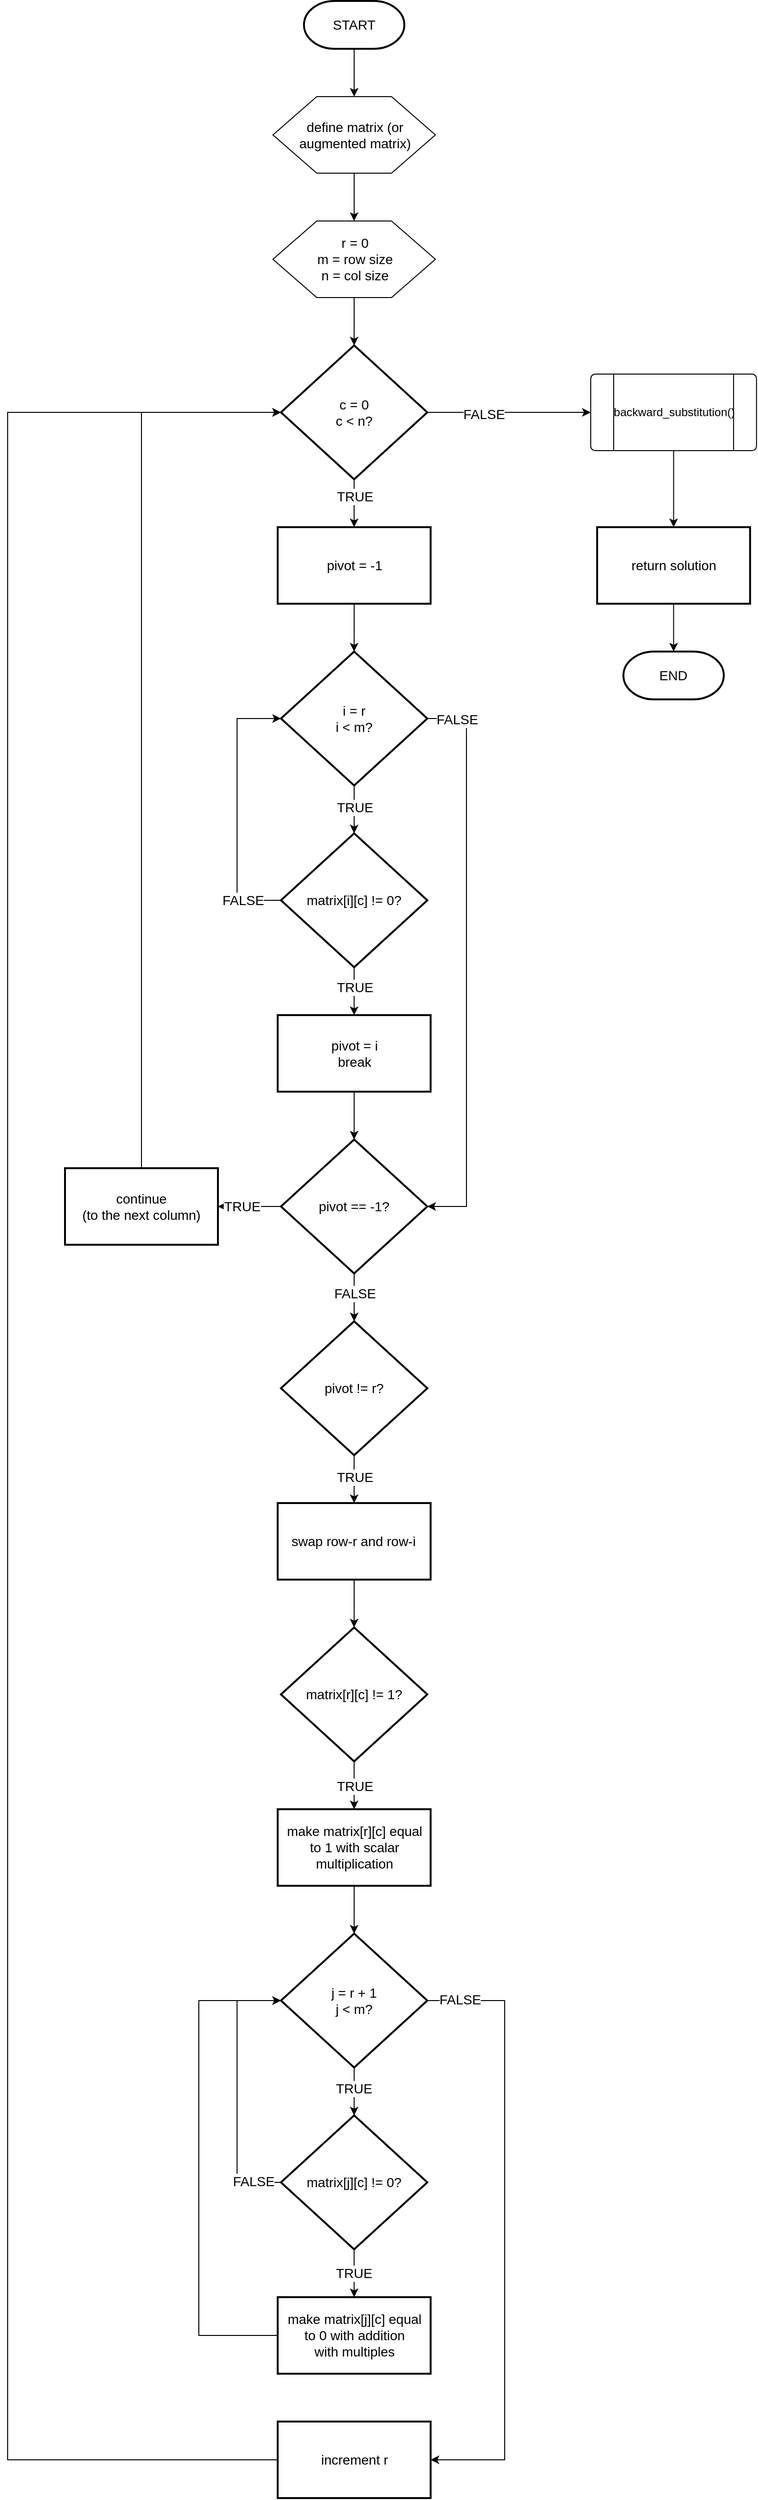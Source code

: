 <mxfile version="28.2.5">
  <diagram name="Page-1" id="vWwkLInZLjURHQhcrtjY">
    <mxGraphModel dx="1895" dy="1002" grid="1" gridSize="10" guides="1" tooltips="1" connect="1" arrows="1" fold="1" page="1" pageScale="1" pageWidth="850" pageHeight="1100" math="0" shadow="0">
      <root>
        <mxCell id="0" />
        <mxCell id="1" parent="0" />
        <mxCell id="6vA8n_HoxN1Lr4v6PDay-3" value="" style="edgeStyle=orthogonalEdgeStyle;rounded=0;orthogonalLoop=1;jettySize=auto;html=1;" parent="1" source="6vA8n_HoxN1Lr4v6PDay-1" target="6vA8n_HoxN1Lr4v6PDay-2" edge="1">
          <mxGeometry relative="1" as="geometry" />
        </mxCell>
        <mxCell id="6vA8n_HoxN1Lr4v6PDay-1" value="START" style="strokeWidth=2;html=1;shape=mxgraph.flowchart.terminator;whiteSpace=wrap;fontSize=14;" parent="1" vertex="1">
          <mxGeometry x="350" y="20" width="105" height="50" as="geometry" />
        </mxCell>
        <mxCell id="6vA8n_HoxN1Lr4v6PDay-5" value="" style="edgeStyle=orthogonalEdgeStyle;rounded=0;orthogonalLoop=1;jettySize=auto;html=1;" parent="1" source="6vA8n_HoxN1Lr4v6PDay-2" target="6vA8n_HoxN1Lr4v6PDay-4" edge="1">
          <mxGeometry relative="1" as="geometry" />
        </mxCell>
        <mxCell id="6vA8n_HoxN1Lr4v6PDay-2" value="define matrix (or&lt;div&gt;augmented matrix)&lt;/div&gt;" style="verticalLabelPosition=middle;verticalAlign=middle;html=1;shape=hexagon;perimeter=hexagonPerimeter2;arcSize=6;size=0.27;labelPosition=center;align=center;fontSize=14;" parent="1" vertex="1">
          <mxGeometry x="317.5" y="120" width="170" height="80" as="geometry" />
        </mxCell>
        <mxCell id="6vA8n_HoxN1Lr4v6PDay-7" value="" style="edgeStyle=orthogonalEdgeStyle;rounded=0;orthogonalLoop=1;jettySize=auto;html=1;" parent="1" source="6vA8n_HoxN1Lr4v6PDay-4" target="6vA8n_HoxN1Lr4v6PDay-6" edge="1">
          <mxGeometry relative="1" as="geometry" />
        </mxCell>
        <mxCell id="6vA8n_HoxN1Lr4v6PDay-4" value="r = 0&lt;div&gt;m = row size&lt;/div&gt;&lt;div&gt;n = col size&lt;/div&gt;" style="verticalLabelPosition=middle;verticalAlign=middle;html=1;shape=hexagon;perimeter=hexagonPerimeter2;arcSize=6;size=0.27;labelPosition=center;align=center;fontSize=14;" parent="1" vertex="1">
          <mxGeometry x="317.5" y="250" width="170" height="80" as="geometry" />
        </mxCell>
        <mxCell id="6vA8n_HoxN1Lr4v6PDay-9" value="" style="edgeStyle=orthogonalEdgeStyle;rounded=0;orthogonalLoop=1;jettySize=auto;html=1;" parent="1" source="6vA8n_HoxN1Lr4v6PDay-6" target="6vA8n_HoxN1Lr4v6PDay-8" edge="1">
          <mxGeometry relative="1" as="geometry" />
        </mxCell>
        <mxCell id="0ZIrBkC216AB6fB7t34_-3" value="&lt;font style=&quot;font-size: 14px;&quot;&gt;TRUE&lt;/font&gt;" style="edgeLabel;html=1;align=center;verticalAlign=middle;resizable=0;points=[];" parent="6vA8n_HoxN1Lr4v6PDay-9" vertex="1" connectable="0">
          <mxGeometry x="-0.272" relative="1" as="geometry">
            <mxPoint as="offset" />
          </mxGeometry>
        </mxCell>
        <mxCell id="o5ZbxaXZusvUwYKz_Xer-2" style="edgeStyle=orthogonalEdgeStyle;rounded=0;orthogonalLoop=1;jettySize=auto;html=1;exitX=1;exitY=0.5;exitDx=0;exitDy=0;exitPerimeter=0;entryX=0;entryY=0.5;entryDx=0;entryDy=0;" edge="1" parent="1" source="6vA8n_HoxN1Lr4v6PDay-6" target="o5ZbxaXZusvUwYKz_Xer-1">
          <mxGeometry relative="1" as="geometry" />
        </mxCell>
        <mxCell id="o5ZbxaXZusvUwYKz_Xer-3" value="&lt;span style=&quot;font-size: 14px;&quot;&gt;FALSE&lt;/span&gt;" style="edgeLabel;html=1;align=center;verticalAlign=middle;resizable=0;points=[];" vertex="1" connectable="0" parent="o5ZbxaXZusvUwYKz_Xer-2">
          <mxGeometry x="-0.309" y="-2" relative="1" as="geometry">
            <mxPoint as="offset" />
          </mxGeometry>
        </mxCell>
        <mxCell id="6vA8n_HoxN1Lr4v6PDay-6" value="c = 0&lt;div&gt;c &amp;lt; n?&lt;/div&gt;" style="strokeWidth=2;html=1;shape=mxgraph.flowchart.decision;whiteSpace=wrap;fontSize=14;" parent="1" vertex="1">
          <mxGeometry x="325.93" y="380" width="153.13" height="140" as="geometry" />
        </mxCell>
        <mxCell id="6vA8n_HoxN1Lr4v6PDay-11" value="" style="edgeStyle=orthogonalEdgeStyle;rounded=0;orthogonalLoop=1;jettySize=auto;html=1;" parent="1" source="6vA8n_HoxN1Lr4v6PDay-8" target="6vA8n_HoxN1Lr4v6PDay-10" edge="1">
          <mxGeometry relative="1" as="geometry" />
        </mxCell>
        <mxCell id="6vA8n_HoxN1Lr4v6PDay-8" value="pivot = -1" style="rounded=1;whiteSpace=wrap;html=1;absoluteArcSize=1;arcSize=0;strokeWidth=2;fontSize=14;" parent="1" vertex="1">
          <mxGeometry x="322.5" y="570" width="160" height="80" as="geometry" />
        </mxCell>
        <mxCell id="6vA8n_HoxN1Lr4v6PDay-16" value="" style="edgeStyle=orthogonalEdgeStyle;rounded=0;orthogonalLoop=1;jettySize=auto;html=1;" parent="1" source="6vA8n_HoxN1Lr4v6PDay-10" target="6vA8n_HoxN1Lr4v6PDay-12" edge="1">
          <mxGeometry relative="1" as="geometry" />
        </mxCell>
        <mxCell id="6vA8n_HoxN1Lr4v6PDay-18" value="&lt;font style=&quot;font-size: 14px;&quot;&gt;TRUE&lt;/font&gt;" style="edgeLabel;html=1;align=center;verticalAlign=middle;resizable=0;points=[];" parent="6vA8n_HoxN1Lr4v6PDay-16" vertex="1" connectable="0">
          <mxGeometry x="-0.096" relative="1" as="geometry">
            <mxPoint as="offset" />
          </mxGeometry>
        </mxCell>
        <mxCell id="6vA8n_HoxN1Lr4v6PDay-10" value="i = r&lt;div&gt;i &amp;lt; m?&lt;/div&gt;" style="strokeWidth=2;html=1;shape=mxgraph.flowchart.decision;whiteSpace=wrap;fontSize=14;" parent="1" vertex="1">
          <mxGeometry x="325.93" y="700" width="153.13" height="140" as="geometry" />
        </mxCell>
        <mxCell id="6vA8n_HoxN1Lr4v6PDay-14" value="" style="edgeStyle=orthogonalEdgeStyle;rounded=0;orthogonalLoop=1;jettySize=auto;html=1;" parent="1" source="6vA8n_HoxN1Lr4v6PDay-12" target="6vA8n_HoxN1Lr4v6PDay-13" edge="1">
          <mxGeometry relative="1" as="geometry" />
        </mxCell>
        <mxCell id="6vA8n_HoxN1Lr4v6PDay-19" value="&lt;font style=&quot;font-size: 14px;&quot;&gt;TRUE&lt;/font&gt;" style="edgeLabel;html=1;align=center;verticalAlign=middle;resizable=0;points=[];" parent="6vA8n_HoxN1Lr4v6PDay-14" vertex="1" connectable="0">
          <mxGeometry x="-0.187" relative="1" as="geometry">
            <mxPoint as="offset" />
          </mxGeometry>
        </mxCell>
        <mxCell id="6vA8n_HoxN1Lr4v6PDay-12" value="matrix[i][c] != 0?" style="strokeWidth=2;html=1;shape=mxgraph.flowchart.decision;whiteSpace=wrap;fontSize=14;" parent="1" vertex="1">
          <mxGeometry x="325.93" y="890" width="153.13" height="140" as="geometry" />
        </mxCell>
        <mxCell id="6vA8n_HoxN1Lr4v6PDay-22" value="" style="edgeStyle=orthogonalEdgeStyle;rounded=0;orthogonalLoop=1;jettySize=auto;html=1;" parent="1" source="6vA8n_HoxN1Lr4v6PDay-13" target="6vA8n_HoxN1Lr4v6PDay-21" edge="1">
          <mxGeometry relative="1" as="geometry" />
        </mxCell>
        <mxCell id="6vA8n_HoxN1Lr4v6PDay-13" value="pivot = i&lt;div&gt;break&lt;/div&gt;" style="rounded=1;whiteSpace=wrap;html=1;absoluteArcSize=1;arcSize=0;strokeWidth=2;fontSize=14;" parent="1" vertex="1">
          <mxGeometry x="322.5" y="1080" width="160" height="80" as="geometry" />
        </mxCell>
        <mxCell id="6vA8n_HoxN1Lr4v6PDay-15" style="edgeStyle=orthogonalEdgeStyle;rounded=0;orthogonalLoop=1;jettySize=auto;html=1;exitX=0;exitY=0.5;exitDx=0;exitDy=0;exitPerimeter=0;entryX=0;entryY=0.5;entryDx=0;entryDy=0;entryPerimeter=0;" parent="1" source="6vA8n_HoxN1Lr4v6PDay-12" target="6vA8n_HoxN1Lr4v6PDay-10" edge="1">
          <mxGeometry relative="1" as="geometry">
            <Array as="points">
              <mxPoint x="280" y="960" />
              <mxPoint x="280" y="770" />
            </Array>
          </mxGeometry>
        </mxCell>
        <mxCell id="6vA8n_HoxN1Lr4v6PDay-20" value="&lt;font style=&quot;font-size: 14px;&quot;&gt;FALSE&lt;/font&gt;" style="edgeLabel;html=1;align=center;verticalAlign=middle;resizable=0;points=[];" parent="6vA8n_HoxN1Lr4v6PDay-15" vertex="1" connectable="0">
          <mxGeometry x="-0.717" relative="1" as="geometry">
            <mxPoint as="offset" />
          </mxGeometry>
        </mxCell>
        <mxCell id="6vA8n_HoxN1Lr4v6PDay-26" value="" style="edgeStyle=orthogonalEdgeStyle;rounded=0;orthogonalLoop=1;jettySize=auto;html=1;" parent="1" source="6vA8n_HoxN1Lr4v6PDay-21" target="6vA8n_HoxN1Lr4v6PDay-25" edge="1">
          <mxGeometry relative="1" as="geometry" />
        </mxCell>
        <mxCell id="6vA8n_HoxN1Lr4v6PDay-28" value="&lt;span style=&quot;font-size: 14px;&quot;&gt;TRUE&lt;/span&gt;" style="edgeLabel;html=1;align=center;verticalAlign=middle;resizable=0;points=[];" parent="6vA8n_HoxN1Lr4v6PDay-26" vertex="1" connectable="0">
          <mxGeometry x="0.252" relative="1" as="geometry">
            <mxPoint as="offset" />
          </mxGeometry>
        </mxCell>
        <mxCell id="6vA8n_HoxN1Lr4v6PDay-33" value="" style="edgeStyle=orthogonalEdgeStyle;rounded=0;orthogonalLoop=1;jettySize=auto;html=1;" parent="1" source="6vA8n_HoxN1Lr4v6PDay-21" target="6vA8n_HoxN1Lr4v6PDay-32" edge="1">
          <mxGeometry relative="1" as="geometry" />
        </mxCell>
        <mxCell id="6vA8n_HoxN1Lr4v6PDay-34" value="&lt;span style=&quot;font-size: 14px;&quot;&gt;FALSE&lt;/span&gt;" style="edgeLabel;html=1;align=center;verticalAlign=middle;resizable=0;points=[];" parent="6vA8n_HoxN1Lr4v6PDay-33" vertex="1" connectable="0">
          <mxGeometry x="-0.176" relative="1" as="geometry">
            <mxPoint as="offset" />
          </mxGeometry>
        </mxCell>
        <mxCell id="6vA8n_HoxN1Lr4v6PDay-21" value="pivot == -1?" style="strokeWidth=2;html=1;shape=mxgraph.flowchart.decision;whiteSpace=wrap;fontSize=14;" parent="1" vertex="1">
          <mxGeometry x="325.94" y="1210" width="153.13" height="140" as="geometry" />
        </mxCell>
        <mxCell id="6vA8n_HoxN1Lr4v6PDay-23" style="edgeStyle=orthogonalEdgeStyle;rounded=0;orthogonalLoop=1;jettySize=auto;html=1;exitX=1;exitY=0.5;exitDx=0;exitDy=0;exitPerimeter=0;entryX=1;entryY=0.5;entryDx=0;entryDy=0;entryPerimeter=0;" parent="1" source="6vA8n_HoxN1Lr4v6PDay-10" target="6vA8n_HoxN1Lr4v6PDay-21" edge="1">
          <mxGeometry relative="1" as="geometry">
            <Array as="points">
              <mxPoint x="520" y="770" />
              <mxPoint x="520" y="1280" />
            </Array>
          </mxGeometry>
        </mxCell>
        <mxCell id="6vA8n_HoxN1Lr4v6PDay-24" value="&lt;span style=&quot;font-size: 14px;&quot;&gt;FALSE&lt;/span&gt;" style="edgeLabel;html=1;align=center;verticalAlign=middle;resizable=0;points=[];" parent="6vA8n_HoxN1Lr4v6PDay-23" vertex="1" connectable="0">
          <mxGeometry x="-0.895" y="-1" relative="1" as="geometry">
            <mxPoint as="offset" />
          </mxGeometry>
        </mxCell>
        <mxCell id="6vA8n_HoxN1Lr4v6PDay-25" value="continue&lt;div&gt;(to the next column)&lt;/div&gt;" style="rounded=1;whiteSpace=wrap;html=1;absoluteArcSize=1;arcSize=0;strokeWidth=2;fontSize=14;" parent="1" vertex="1">
          <mxGeometry x="100" y="1240" width="160" height="80" as="geometry" />
        </mxCell>
        <mxCell id="6vA8n_HoxN1Lr4v6PDay-29" style="edgeStyle=orthogonalEdgeStyle;rounded=0;orthogonalLoop=1;jettySize=auto;html=1;exitX=0.5;exitY=0;exitDx=0;exitDy=0;entryX=0;entryY=0.5;entryDx=0;entryDy=0;entryPerimeter=0;" parent="1" source="6vA8n_HoxN1Lr4v6PDay-25" target="6vA8n_HoxN1Lr4v6PDay-6" edge="1">
          <mxGeometry relative="1" as="geometry" />
        </mxCell>
        <mxCell id="6vA8n_HoxN1Lr4v6PDay-36" value="" style="edgeStyle=orthogonalEdgeStyle;rounded=0;orthogonalLoop=1;jettySize=auto;html=1;" parent="1" source="6vA8n_HoxN1Lr4v6PDay-32" target="6vA8n_HoxN1Lr4v6PDay-35" edge="1">
          <mxGeometry relative="1" as="geometry" />
        </mxCell>
        <mxCell id="6vA8n_HoxN1Lr4v6PDay-37" value="&lt;font style=&quot;font-size: 14px;&quot;&gt;TRUE&lt;/font&gt;" style="edgeLabel;html=1;align=center;verticalAlign=middle;resizable=0;points=[];" parent="6vA8n_HoxN1Lr4v6PDay-36" vertex="1" connectable="0">
          <mxGeometry x="-0.087" relative="1" as="geometry">
            <mxPoint as="offset" />
          </mxGeometry>
        </mxCell>
        <mxCell id="6vA8n_HoxN1Lr4v6PDay-32" value="pivot != r?" style="strokeWidth=2;html=1;shape=mxgraph.flowchart.decision;whiteSpace=wrap;fontSize=14;" parent="1" vertex="1">
          <mxGeometry x="325.94" y="1400" width="153.13" height="140" as="geometry" />
        </mxCell>
        <mxCell id="6vA8n_HoxN1Lr4v6PDay-39" value="" style="edgeStyle=orthogonalEdgeStyle;rounded=0;orthogonalLoop=1;jettySize=auto;html=1;" parent="1" source="6vA8n_HoxN1Lr4v6PDay-35" target="6vA8n_HoxN1Lr4v6PDay-38" edge="1">
          <mxGeometry relative="1" as="geometry" />
        </mxCell>
        <mxCell id="6vA8n_HoxN1Lr4v6PDay-35" value="swap row-r and row-i" style="rounded=1;whiteSpace=wrap;html=1;absoluteArcSize=1;arcSize=0;strokeWidth=2;fontSize=14;" parent="1" vertex="1">
          <mxGeometry x="322.49" y="1590" width="160" height="80" as="geometry" />
        </mxCell>
        <mxCell id="6vA8n_HoxN1Lr4v6PDay-41" value="" style="edgeStyle=orthogonalEdgeStyle;rounded=0;orthogonalLoop=1;jettySize=auto;html=1;" parent="1" source="6vA8n_HoxN1Lr4v6PDay-38" target="6vA8n_HoxN1Lr4v6PDay-40" edge="1">
          <mxGeometry relative="1" as="geometry" />
        </mxCell>
        <mxCell id="6vA8n_HoxN1Lr4v6PDay-42" value="&lt;span style=&quot;font-size: 14px;&quot;&gt;TRUE&lt;/span&gt;" style="edgeLabel;html=1;align=center;verticalAlign=middle;resizable=0;points=[];" parent="6vA8n_HoxN1Lr4v6PDay-41" vertex="1" connectable="0">
          <mxGeometry x="0.016" relative="1" as="geometry">
            <mxPoint as="offset" />
          </mxGeometry>
        </mxCell>
        <mxCell id="6vA8n_HoxN1Lr4v6PDay-38" value="matrix[r][c] != 1?" style="strokeWidth=2;html=1;shape=mxgraph.flowchart.decision;whiteSpace=wrap;fontSize=14;" parent="1" vertex="1">
          <mxGeometry x="325.92" y="1720" width="153.13" height="140" as="geometry" />
        </mxCell>
        <mxCell id="6vA8n_HoxN1Lr4v6PDay-44" value="" style="edgeStyle=orthogonalEdgeStyle;rounded=0;orthogonalLoop=1;jettySize=auto;html=1;" parent="1" source="6vA8n_HoxN1Lr4v6PDay-40" target="6vA8n_HoxN1Lr4v6PDay-43" edge="1">
          <mxGeometry relative="1" as="geometry" />
        </mxCell>
        <mxCell id="6vA8n_HoxN1Lr4v6PDay-40" value="make matrix[r][c] equal&lt;div&gt;to 1 with scalar&lt;/div&gt;&lt;div&gt;multiplication&lt;/div&gt;" style="rounded=1;whiteSpace=wrap;html=1;absoluteArcSize=1;arcSize=0;strokeWidth=2;fontSize=14;" parent="1" vertex="1">
          <mxGeometry x="322.51" y="1910" width="160" height="80" as="geometry" />
        </mxCell>
        <mxCell id="6vA8n_HoxN1Lr4v6PDay-46" value="" style="edgeStyle=orthogonalEdgeStyle;rounded=0;orthogonalLoop=1;jettySize=auto;html=1;" parent="1" source="6vA8n_HoxN1Lr4v6PDay-43" target="6vA8n_HoxN1Lr4v6PDay-45" edge="1">
          <mxGeometry relative="1" as="geometry" />
        </mxCell>
        <mxCell id="6vA8n_HoxN1Lr4v6PDay-49" value="&lt;span style=&quot;font-size: 14px;&quot;&gt;TRUE&lt;/span&gt;" style="edgeLabel;html=1;align=center;verticalAlign=middle;resizable=0;points=[];" parent="6vA8n_HoxN1Lr4v6PDay-46" vertex="1" connectable="0">
          <mxGeometry x="-0.12" y="-1" relative="1" as="geometry">
            <mxPoint as="offset" />
          </mxGeometry>
        </mxCell>
        <mxCell id="6vA8n_HoxN1Lr4v6PDay-55" style="edgeStyle=orthogonalEdgeStyle;rounded=0;orthogonalLoop=1;jettySize=auto;html=1;exitX=1;exitY=0.5;exitDx=0;exitDy=0;exitPerimeter=0;entryX=1;entryY=0.5;entryDx=0;entryDy=0;" parent="1" source="6vA8n_HoxN1Lr4v6PDay-43" target="6vA8n_HoxN1Lr4v6PDay-54" edge="1">
          <mxGeometry relative="1" as="geometry">
            <Array as="points">
              <mxPoint x="560" y="2110" />
              <mxPoint x="560" y="2590" />
            </Array>
          </mxGeometry>
        </mxCell>
        <mxCell id="6vA8n_HoxN1Lr4v6PDay-56" value="&lt;span style=&quot;font-size: 14px;&quot;&gt;FALSE&lt;/span&gt;" style="edgeLabel;html=1;align=center;verticalAlign=middle;resizable=0;points=[];" parent="6vA8n_HoxN1Lr4v6PDay-55" vertex="1" connectable="0">
          <mxGeometry x="-0.894" y="1" relative="1" as="geometry">
            <mxPoint as="offset" />
          </mxGeometry>
        </mxCell>
        <mxCell id="6vA8n_HoxN1Lr4v6PDay-43" value="j = r + 1&lt;div&gt;j &amp;lt; m?&lt;/div&gt;" style="strokeWidth=2;html=1;shape=mxgraph.flowchart.decision;whiteSpace=wrap;fontSize=14;" parent="1" vertex="1">
          <mxGeometry x="325.92" y="2040" width="153.13" height="140" as="geometry" />
        </mxCell>
        <mxCell id="6vA8n_HoxN1Lr4v6PDay-48" value="" style="edgeStyle=orthogonalEdgeStyle;rounded=0;orthogonalLoop=1;jettySize=auto;html=1;" parent="1" source="6vA8n_HoxN1Lr4v6PDay-45" target="6vA8n_HoxN1Lr4v6PDay-47" edge="1">
          <mxGeometry relative="1" as="geometry" />
        </mxCell>
        <mxCell id="6vA8n_HoxN1Lr4v6PDay-50" value="&lt;font style=&quot;font-size: 14px;&quot;&gt;TRUE&lt;/font&gt;" style="edgeLabel;html=1;align=center;verticalAlign=middle;resizable=0;points=[];" parent="6vA8n_HoxN1Lr4v6PDay-48" vertex="1" connectable="0">
          <mxGeometry x="-0.022" y="-1" relative="1" as="geometry">
            <mxPoint as="offset" />
          </mxGeometry>
        </mxCell>
        <mxCell id="6vA8n_HoxN1Lr4v6PDay-45" value="matrix[j][c] != 0?" style="strokeWidth=2;html=1;shape=mxgraph.flowchart.decision;whiteSpace=wrap;fontSize=14;" parent="1" vertex="1">
          <mxGeometry x="325.92" y="2230" width="153.13" height="140" as="geometry" />
        </mxCell>
        <mxCell id="6vA8n_HoxN1Lr4v6PDay-47" value="make matrix[j][c] equal&lt;div&gt;to 0 with addition&lt;/div&gt;&lt;div&gt;with multiples&lt;/div&gt;" style="rounded=1;whiteSpace=wrap;html=1;absoluteArcSize=1;arcSize=0;strokeWidth=2;fontSize=14;" parent="1" vertex="1">
          <mxGeometry x="322.51" y="2420" width="160" height="80" as="geometry" />
        </mxCell>
        <mxCell id="6vA8n_HoxN1Lr4v6PDay-51" style="edgeStyle=orthogonalEdgeStyle;rounded=0;orthogonalLoop=1;jettySize=auto;html=1;exitX=0;exitY=0.5;exitDx=0;exitDy=0;exitPerimeter=0;entryX=0;entryY=0.5;entryDx=0;entryDy=0;entryPerimeter=0;" parent="1" source="6vA8n_HoxN1Lr4v6PDay-45" target="6vA8n_HoxN1Lr4v6PDay-43" edge="1">
          <mxGeometry relative="1" as="geometry">
            <Array as="points">
              <mxPoint x="280" y="2300" />
              <mxPoint x="280" y="2110" />
            </Array>
          </mxGeometry>
        </mxCell>
        <mxCell id="6vA8n_HoxN1Lr4v6PDay-52" value="&lt;font style=&quot;font-size: 14px;&quot;&gt;FALSE&lt;/font&gt;" style="edgeLabel;html=1;align=center;verticalAlign=middle;resizable=0;points=[];" parent="6vA8n_HoxN1Lr4v6PDay-51" vertex="1" connectable="0">
          <mxGeometry x="-0.794" y="-1" relative="1" as="geometry">
            <mxPoint as="offset" />
          </mxGeometry>
        </mxCell>
        <mxCell id="6vA8n_HoxN1Lr4v6PDay-53" style="edgeStyle=orthogonalEdgeStyle;rounded=0;orthogonalLoop=1;jettySize=auto;html=1;exitX=0;exitY=0.5;exitDx=0;exitDy=0;entryX=0;entryY=0.5;entryDx=0;entryDy=0;entryPerimeter=0;" parent="1" source="6vA8n_HoxN1Lr4v6PDay-47" target="6vA8n_HoxN1Lr4v6PDay-43" edge="1">
          <mxGeometry relative="1" as="geometry">
            <Array as="points">
              <mxPoint x="240" y="2460" />
              <mxPoint x="240" y="2110" />
            </Array>
          </mxGeometry>
        </mxCell>
        <mxCell id="6vA8n_HoxN1Lr4v6PDay-54" value="increment r" style="rounded=1;whiteSpace=wrap;html=1;absoluteArcSize=1;arcSize=0;strokeWidth=2;fontSize=14;" parent="1" vertex="1">
          <mxGeometry x="322.51" y="2550" width="160" height="80" as="geometry" />
        </mxCell>
        <mxCell id="6vA8n_HoxN1Lr4v6PDay-57" style="edgeStyle=orthogonalEdgeStyle;rounded=0;orthogonalLoop=1;jettySize=auto;html=1;exitX=0;exitY=0.5;exitDx=0;exitDy=0;entryX=0;entryY=0.5;entryDx=0;entryDy=0;entryPerimeter=0;" parent="1" source="6vA8n_HoxN1Lr4v6PDay-54" target="6vA8n_HoxN1Lr4v6PDay-6" edge="1">
          <mxGeometry relative="1" as="geometry">
            <Array as="points">
              <mxPoint x="40" y="2590" />
              <mxPoint x="40" y="450" />
            </Array>
          </mxGeometry>
        </mxCell>
        <mxCell id="o5ZbxaXZusvUwYKz_Xer-6" value="" style="edgeStyle=orthogonalEdgeStyle;rounded=0;orthogonalLoop=1;jettySize=auto;html=1;" edge="1" parent="1" source="o5ZbxaXZusvUwYKz_Xer-1" target="o5ZbxaXZusvUwYKz_Xer-5">
          <mxGeometry relative="1" as="geometry" />
        </mxCell>
        <mxCell id="o5ZbxaXZusvUwYKz_Xer-1" value="backward_substitution()" style="verticalLabelPosition=middle;verticalAlign=middle;html=1;shape=process;whiteSpace=wrap;rounded=1;size=0.14;arcSize=6;align=center;labelPosition=center;" vertex="1" parent="1">
          <mxGeometry x="650" y="410" width="173.43" height="80" as="geometry" />
        </mxCell>
        <mxCell id="o5ZbxaXZusvUwYKz_Xer-4" value="END" style="strokeWidth=2;html=1;shape=mxgraph.flowchart.terminator;whiteSpace=wrap;fontSize=14;" vertex="1" parent="1">
          <mxGeometry x="684.21" y="700" width="105" height="50" as="geometry" />
        </mxCell>
        <mxCell id="o5ZbxaXZusvUwYKz_Xer-7" value="" style="edgeStyle=orthogonalEdgeStyle;rounded=0;orthogonalLoop=1;jettySize=auto;html=1;" edge="1" parent="1" source="o5ZbxaXZusvUwYKz_Xer-5" target="o5ZbxaXZusvUwYKz_Xer-4">
          <mxGeometry relative="1" as="geometry" />
        </mxCell>
        <mxCell id="o5ZbxaXZusvUwYKz_Xer-5" value="return solution" style="rounded=1;whiteSpace=wrap;html=1;absoluteArcSize=1;arcSize=0;strokeWidth=2;fontSize=14;" vertex="1" parent="1">
          <mxGeometry x="656.71" y="570" width="160" height="80" as="geometry" />
        </mxCell>
      </root>
    </mxGraphModel>
  </diagram>
</mxfile>
